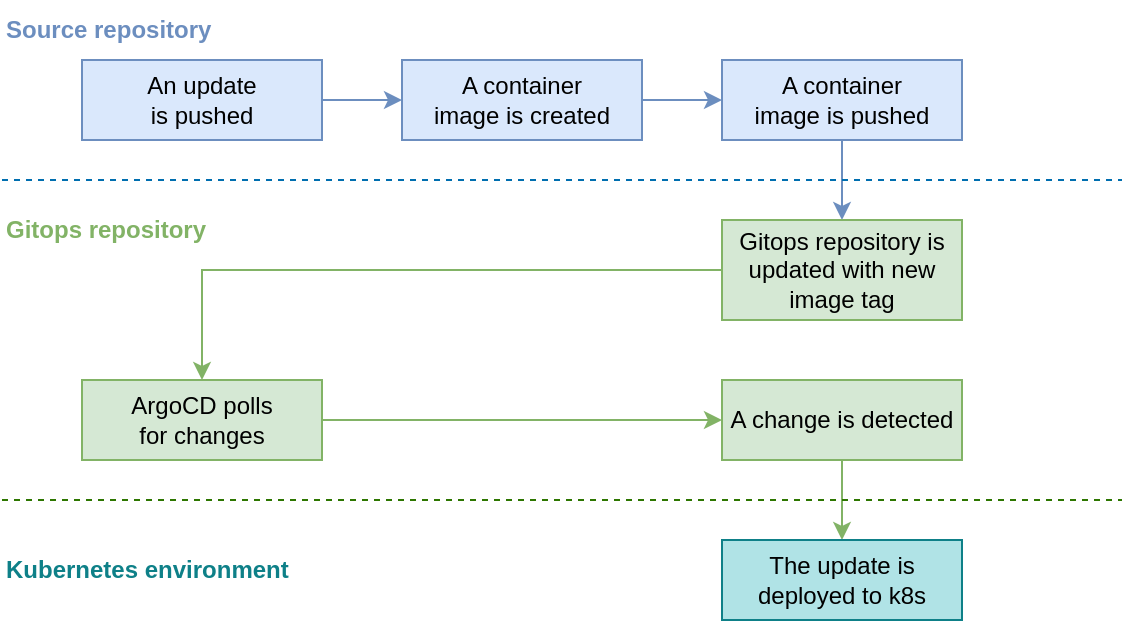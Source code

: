 <mxfile version="21.1.2" type="device">
  <diagram name="Page-1" id="0WtPDwMcqf8bhKTrtkRJ">
    <mxGraphModel dx="1418" dy="870" grid="1" gridSize="10" guides="1" tooltips="1" connect="1" arrows="1" fold="1" page="1" pageScale="1" pageWidth="827" pageHeight="1169" math="0" shadow="0">
      <root>
        <mxCell id="0" />
        <mxCell id="1" parent="0" />
        <mxCell id="-fUuNyg0mdRVd9nwvy_z-5" style="edgeStyle=orthogonalEdgeStyle;rounded=0;orthogonalLoop=1;jettySize=auto;html=1;exitX=1;exitY=0.5;exitDx=0;exitDy=0;entryX=0;entryY=0.5;entryDx=0;entryDy=0;fillColor=#dae8fc;strokeColor=#6c8ebf;" parent="1" source="-fUuNyg0mdRVd9nwvy_z-1" target="-fUuNyg0mdRVd9nwvy_z-2" edge="1">
          <mxGeometry relative="1" as="geometry" />
        </mxCell>
        <mxCell id="-fUuNyg0mdRVd9nwvy_z-1" value="An update &lt;br&gt;is pushed" style="rounded=0;whiteSpace=wrap;html=1;fillColor=#dae8fc;strokeColor=#6C8EBF;" parent="1" vertex="1">
          <mxGeometry x="80" y="40" width="120" height="40" as="geometry" />
        </mxCell>
        <mxCell id="-fUuNyg0mdRVd9nwvy_z-7" style="edgeStyle=orthogonalEdgeStyle;rounded=0;orthogonalLoop=1;jettySize=auto;html=1;exitX=1;exitY=0.5;exitDx=0;exitDy=0;entryX=0;entryY=0.5;entryDx=0;entryDy=0;fillColor=#dae8fc;strokeColor=#6C8EBF;" parent="1" source="-fUuNyg0mdRVd9nwvy_z-2" target="-fUuNyg0mdRVd9nwvy_z-6" edge="1">
          <mxGeometry relative="1" as="geometry" />
        </mxCell>
        <mxCell id="-fUuNyg0mdRVd9nwvy_z-2" value="A container &lt;br&gt;image is created" style="rounded=0;whiteSpace=wrap;html=1;fillColor=#dae8fc;strokeColor=#6c8ebf;" parent="1" vertex="1">
          <mxGeometry x="240" y="40" width="120" height="40" as="geometry" />
        </mxCell>
        <mxCell id="-fUuNyg0mdRVd9nwvy_z-9" style="edgeStyle=orthogonalEdgeStyle;rounded=0;orthogonalLoop=1;jettySize=auto;html=1;exitX=0.5;exitY=1;exitDx=0;exitDy=0;entryX=0.5;entryY=0;entryDx=0;entryDy=0;fillColor=#1ba1e2;strokeColor=#6C8EBF;" parent="1" source="-fUuNyg0mdRVd9nwvy_z-6" target="-fUuNyg0mdRVd9nwvy_z-8" edge="1">
          <mxGeometry relative="1" as="geometry" />
        </mxCell>
        <mxCell id="-fUuNyg0mdRVd9nwvy_z-6" value="A container &lt;br&gt;image is pushed" style="rounded=0;whiteSpace=wrap;html=1;fillColor=#dae8fc;strokeColor=#6c8ebf;" parent="1" vertex="1">
          <mxGeometry x="400" y="40" width="120" height="40" as="geometry" />
        </mxCell>
        <mxCell id="-fUuNyg0mdRVd9nwvy_z-17" style="edgeStyle=orthogonalEdgeStyle;rounded=0;orthogonalLoop=1;jettySize=auto;html=1;exitX=0;exitY=0.5;exitDx=0;exitDy=0;entryX=0.5;entryY=0;entryDx=0;entryDy=0;shadow=0;fillColor=#d5e8d4;strokeColor=#82b366;" parent="1" source="-fUuNyg0mdRVd9nwvy_z-8" target="-fUuNyg0mdRVd9nwvy_z-13" edge="1">
          <mxGeometry relative="1" as="geometry" />
        </mxCell>
        <mxCell id="-fUuNyg0mdRVd9nwvy_z-8" value="Gitops repository is updated with new image tag" style="rounded=0;whiteSpace=wrap;html=1;fillColor=#d5e8d4;strokeColor=#82B366;" parent="1" vertex="1">
          <mxGeometry x="400" y="120" width="120" height="50" as="geometry" />
        </mxCell>
        <mxCell id="-fUuNyg0mdRVd9nwvy_z-10" value="" style="endArrow=none;dashed=1;html=1;rounded=0;fontColor=#6C8EBF;fillColor=#1ba1e2;strokeColor=#006EAF;" parent="1" edge="1">
          <mxGeometry width="50" height="50" relative="1" as="geometry">
            <mxPoint x="40" y="100" as="sourcePoint" />
            <mxPoint x="600" y="100" as="targetPoint" />
          </mxGeometry>
        </mxCell>
        <mxCell id="-fUuNyg0mdRVd9nwvy_z-11" value="Source repository" style="text;html=1;fillColor=none;align=left;verticalAlign=middle;whiteSpace=wrap;rounded=0;fontStyle=1;fontColor=#6C8EBF;" parent="1" vertex="1">
          <mxGeometry x="40" y="10" width="200" height="30" as="geometry" />
        </mxCell>
        <mxCell id="-fUuNyg0mdRVd9nwvy_z-12" style="edgeStyle=orthogonalEdgeStyle;rounded=0;orthogonalLoop=1;jettySize=auto;html=1;exitX=1;exitY=0.5;exitDx=0;exitDy=0;entryX=0;entryY=0.5;entryDx=0;entryDy=0;fillColor=#d5e8d4;strokeColor=#82B366;" parent="1" source="-fUuNyg0mdRVd9nwvy_z-13" target="-fUuNyg0mdRVd9nwvy_z-15" edge="1">
          <mxGeometry relative="1" as="geometry" />
        </mxCell>
        <mxCell id="-fUuNyg0mdRVd9nwvy_z-13" value="ArgoCD polls &lt;br&gt;for changes" style="rounded=0;whiteSpace=wrap;html=1;fillColor=#d5e8d4;strokeColor=#82b366;" parent="1" vertex="1">
          <mxGeometry x="80" y="200" width="120" height="40" as="geometry" />
        </mxCell>
        <mxCell id="-fUuNyg0mdRVd9nwvy_z-14" style="edgeStyle=orthogonalEdgeStyle;rounded=0;orthogonalLoop=1;jettySize=auto;html=1;exitX=0.5;exitY=1;exitDx=0;exitDy=0;entryX=0.5;entryY=0;entryDx=0;entryDy=0;strokeColor=#82B366;" parent="1" source="-fUuNyg0mdRVd9nwvy_z-15" target="-fUuNyg0mdRVd9nwvy_z-16" edge="1">
          <mxGeometry relative="1" as="geometry" />
        </mxCell>
        <mxCell id="-fUuNyg0mdRVd9nwvy_z-15" value="A change is detected" style="rounded=0;whiteSpace=wrap;html=1;fillColor=#d5e8d4;strokeColor=#82b366;" parent="1" vertex="1">
          <mxGeometry x="400" y="200" width="120" height="40" as="geometry" />
        </mxCell>
        <mxCell id="-fUuNyg0mdRVd9nwvy_z-16" value="The update is deployed to k8s" style="rounded=0;whiteSpace=wrap;html=1;fillColor=#b0e3e6;strokeColor=#0E8088;" parent="1" vertex="1">
          <mxGeometry x="400" y="280" width="120" height="40" as="geometry" />
        </mxCell>
        <mxCell id="-fUuNyg0mdRVd9nwvy_z-18" value="Gitops repository" style="text;html=1;strokeColor=none;fillColor=none;align=left;verticalAlign=middle;whiteSpace=wrap;rounded=0;fontStyle=1;fontColor=#82B366;" parent="1" vertex="1">
          <mxGeometry x="40" y="110" width="200" height="30" as="geometry" />
        </mxCell>
        <mxCell id="-fUuNyg0mdRVd9nwvy_z-19" value="" style="endArrow=none;dashed=1;html=1;rounded=0;fillColor=#60a917;strokeColor=#2D7600;" parent="1" edge="1">
          <mxGeometry width="50" height="50" relative="1" as="geometry">
            <mxPoint x="40" y="260" as="sourcePoint" />
            <mxPoint x="600" y="260" as="targetPoint" />
          </mxGeometry>
        </mxCell>
        <mxCell id="-fUuNyg0mdRVd9nwvy_z-20" value="Kubernetes environment" style="text;html=1;fillColor=none;align=left;verticalAlign=middle;whiteSpace=wrap;rounded=0;fontStyle=1;fontColor=#0E8088;" parent="1" vertex="1">
          <mxGeometry x="40" y="280" width="200" height="30" as="geometry" />
        </mxCell>
      </root>
    </mxGraphModel>
  </diagram>
</mxfile>
